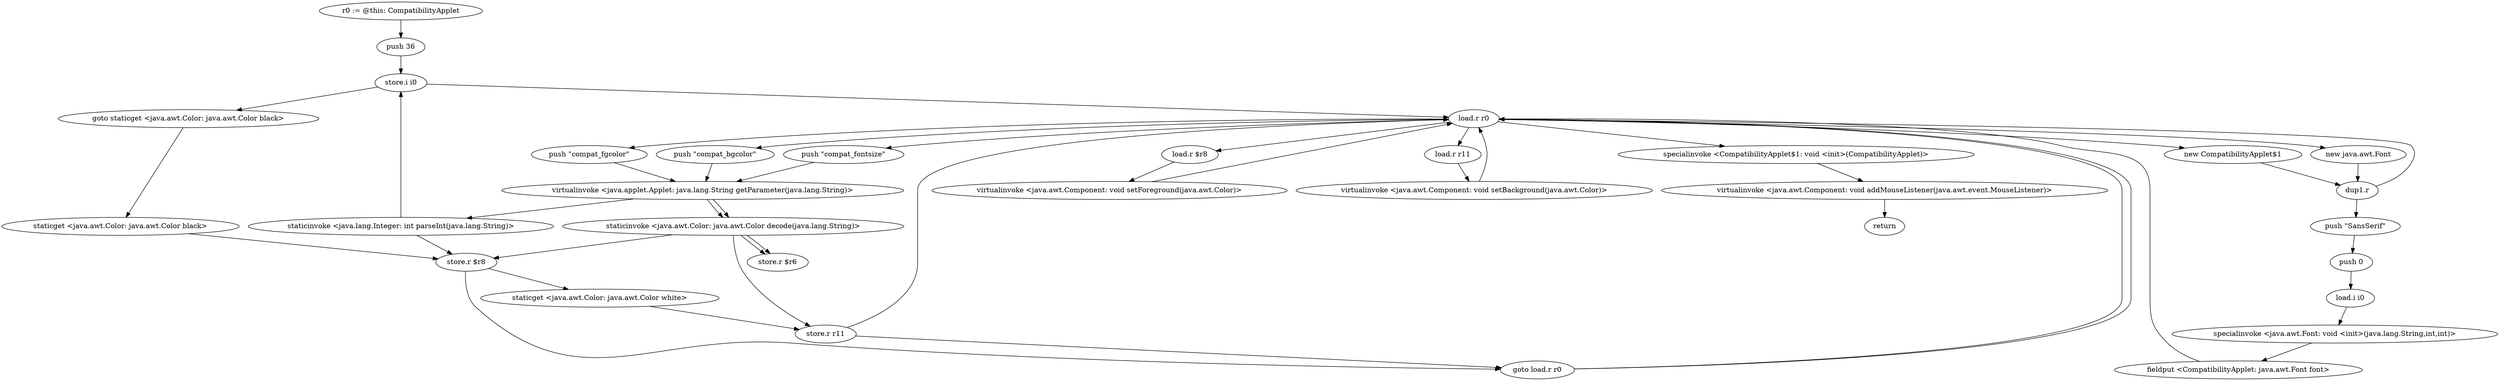 digraph "" {
    "r0 := @this: CompatibilityApplet"
    "push 36"
    "r0 := @this: CompatibilityApplet"->"push 36";
    "store.i i0"
    "push 36"->"store.i i0";
    "load.r r0"
    "store.i i0"->"load.r r0";
    "push \"compat_fontsize\""
    "load.r r0"->"push \"compat_fontsize\"";
    "virtualinvoke <java.applet.Applet: java.lang.String getParameter(java.lang.String)>"
    "push \"compat_fontsize\""->"virtualinvoke <java.applet.Applet: java.lang.String getParameter(java.lang.String)>";
    "staticinvoke <java.lang.Integer: int parseInt(java.lang.String)>"
    "virtualinvoke <java.applet.Applet: java.lang.String getParameter(java.lang.String)>"->"staticinvoke <java.lang.Integer: int parseInt(java.lang.String)>";
    "staticinvoke <java.lang.Integer: int parseInt(java.lang.String)>"->"store.i i0";
    "goto staticget <java.awt.Color: java.awt.Color black>"
    "store.i i0"->"goto staticget <java.awt.Color: java.awt.Color black>";
    "staticget <java.awt.Color: java.awt.Color black>"
    "goto staticget <java.awt.Color: java.awt.Color black>"->"staticget <java.awt.Color: java.awt.Color black>";
    "store.r $r8"
    "staticget <java.awt.Color: java.awt.Color black>"->"store.r $r8";
    "staticget <java.awt.Color: java.awt.Color white>"
    "store.r $r8"->"staticget <java.awt.Color: java.awt.Color white>";
    "store.r r11"
    "staticget <java.awt.Color: java.awt.Color white>"->"store.r r11";
    "store.r r11"->"load.r r0";
    "push \"compat_fgcolor\""
    "load.r r0"->"push \"compat_fgcolor\"";
    "push \"compat_fgcolor\""->"virtualinvoke <java.applet.Applet: java.lang.String getParameter(java.lang.String)>";
    "staticinvoke <java.awt.Color: java.awt.Color decode(java.lang.String)>"
    "virtualinvoke <java.applet.Applet: java.lang.String getParameter(java.lang.String)>"->"staticinvoke <java.awt.Color: java.awt.Color decode(java.lang.String)>";
    "staticinvoke <java.awt.Color: java.awt.Color decode(java.lang.String)>"->"store.r $r8";
    "goto load.r r0"
    "store.r $r8"->"goto load.r r0";
    "goto load.r r0"->"load.r r0";
    "push \"compat_bgcolor\""
    "load.r r0"->"push \"compat_bgcolor\"";
    "push \"compat_bgcolor\""->"virtualinvoke <java.applet.Applet: java.lang.String getParameter(java.lang.String)>";
    "virtualinvoke <java.applet.Applet: java.lang.String getParameter(java.lang.String)>"->"staticinvoke <java.awt.Color: java.awt.Color decode(java.lang.String)>";
    "staticinvoke <java.awt.Color: java.awt.Color decode(java.lang.String)>"->"store.r r11";
    "store.r r11"->"goto load.r r0";
    "goto load.r r0"->"load.r r0";
    "new java.awt.Font"
    "load.r r0"->"new java.awt.Font";
    "dup1.r"
    "new java.awt.Font"->"dup1.r";
    "push \"SansSerif\""
    "dup1.r"->"push \"SansSerif\"";
    "push 0"
    "push \"SansSerif\""->"push 0";
    "load.i i0"
    "push 0"->"load.i i0";
    "specialinvoke <java.awt.Font: void <init>(java.lang.String,int,int)>"
    "load.i i0"->"specialinvoke <java.awt.Font: void <init>(java.lang.String,int,int)>";
    "fieldput <CompatibilityApplet: java.awt.Font font>"
    "specialinvoke <java.awt.Font: void <init>(java.lang.String,int,int)>"->"fieldput <CompatibilityApplet: java.awt.Font font>";
    "fieldput <CompatibilityApplet: java.awt.Font font>"->"load.r r0";
    "load.r $r8"
    "load.r r0"->"load.r $r8";
    "virtualinvoke <java.awt.Component: void setForeground(java.awt.Color)>"
    "load.r $r8"->"virtualinvoke <java.awt.Component: void setForeground(java.awt.Color)>";
    "virtualinvoke <java.awt.Component: void setForeground(java.awt.Color)>"->"load.r r0";
    "load.r r11"
    "load.r r0"->"load.r r11";
    "virtualinvoke <java.awt.Component: void setBackground(java.awt.Color)>"
    "load.r r11"->"virtualinvoke <java.awt.Component: void setBackground(java.awt.Color)>";
    "virtualinvoke <java.awt.Component: void setBackground(java.awt.Color)>"->"load.r r0";
    "new CompatibilityApplet$1"
    "load.r r0"->"new CompatibilityApplet$1";
    "new CompatibilityApplet$1"->"dup1.r";
    "dup1.r"->"load.r r0";
    "specialinvoke <CompatibilityApplet$1: void <init>(CompatibilityApplet)>"
    "load.r r0"->"specialinvoke <CompatibilityApplet$1: void <init>(CompatibilityApplet)>";
    "virtualinvoke <java.awt.Component: void addMouseListener(java.awt.event.MouseListener)>"
    "specialinvoke <CompatibilityApplet$1: void <init>(CompatibilityApplet)>"->"virtualinvoke <java.awt.Component: void addMouseListener(java.awt.event.MouseListener)>";
    "return"
    "virtualinvoke <java.awt.Component: void addMouseListener(java.awt.event.MouseListener)>"->"return";
    "store.r $r6"
    "staticinvoke <java.awt.Color: java.awt.Color decode(java.lang.String)>"->"store.r $r6";
    "staticinvoke <java.awt.Color: java.awt.Color decode(java.lang.String)>"->"store.r $r6";
    "staticinvoke <java.lang.Integer: int parseInt(java.lang.String)>"->"store.r $r8";
}
